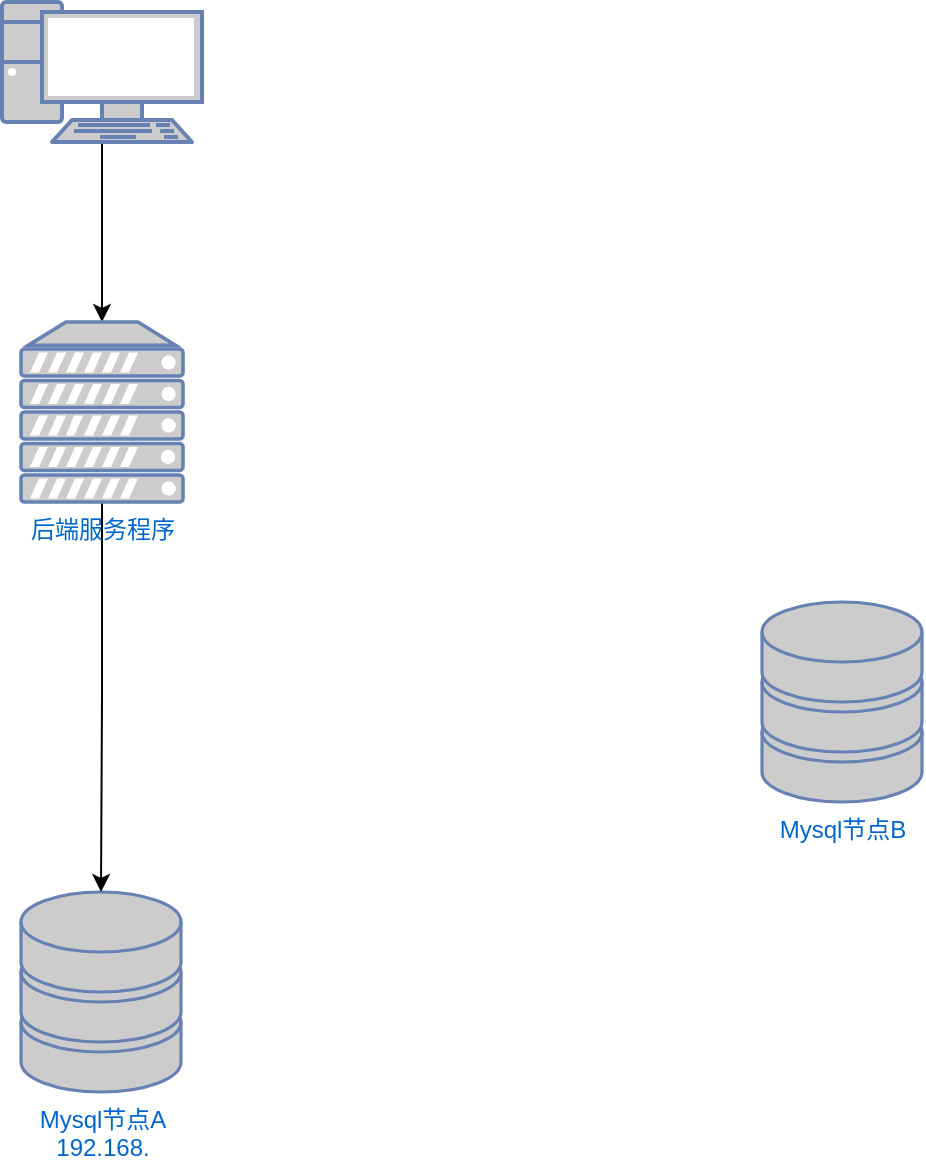 <mxfile version="20.8.16" type="github">
  <diagram name="第 1 页" id="BswIt9UjBe5UcrXF_6dl">
    <mxGraphModel dx="1434" dy="796" grid="1" gridSize="10" guides="1" tooltips="1" connect="1" arrows="1" fold="1" page="1" pageScale="1" pageWidth="827" pageHeight="1169" math="0" shadow="0">
      <root>
        <mxCell id="0" />
        <mxCell id="1" parent="0" />
        <mxCell id="cAEdlz6pTDF4jk9mvGDk-1" value="Mysql节点A&lt;br&gt;192.168." style="fontColor=#0066CC;verticalAlign=top;verticalLabelPosition=bottom;labelPosition=center;align=center;html=1;outlineConnect=0;fillColor=#CCCCCC;strokeColor=#6881B3;gradientColor=none;gradientDirection=north;strokeWidth=2;shape=mxgraph.networks.storage;" vertex="1" parent="1">
          <mxGeometry x="159.5" y="535" width="80" height="100" as="geometry" />
        </mxCell>
        <mxCell id="cAEdlz6pTDF4jk9mvGDk-2" value="Mysql节点B" style="fontColor=#0066CC;verticalAlign=top;verticalLabelPosition=bottom;labelPosition=center;align=center;html=1;outlineConnect=0;fillColor=#CCCCCC;strokeColor=#6881B3;gradientColor=none;gradientDirection=north;strokeWidth=2;shape=mxgraph.networks.storage;" vertex="1" parent="1">
          <mxGeometry x="530" y="390" width="80" height="100" as="geometry" />
        </mxCell>
        <mxCell id="cAEdlz6pTDF4jk9mvGDk-6" style="edgeStyle=orthogonalEdgeStyle;rounded=0;orthogonalLoop=1;jettySize=auto;html=1;entryX=0.5;entryY=0;entryDx=0;entryDy=0;entryPerimeter=0;" edge="1" parent="1" source="cAEdlz6pTDF4jk9mvGDk-3" target="cAEdlz6pTDF4jk9mvGDk-4">
          <mxGeometry relative="1" as="geometry" />
        </mxCell>
        <mxCell id="cAEdlz6pTDF4jk9mvGDk-3" value="" style="fontColor=#0066CC;verticalAlign=top;verticalLabelPosition=bottom;labelPosition=center;align=center;html=1;outlineConnect=0;fillColor=#CCCCCC;strokeColor=#6881B3;gradientColor=none;gradientDirection=north;strokeWidth=2;shape=mxgraph.networks.pc;" vertex="1" parent="1">
          <mxGeometry x="150" y="90" width="100" height="70" as="geometry" />
        </mxCell>
        <mxCell id="cAEdlz6pTDF4jk9mvGDk-7" style="edgeStyle=orthogonalEdgeStyle;rounded=0;orthogonalLoop=1;jettySize=auto;html=1;entryX=0.5;entryY=0;entryDx=0;entryDy=0;entryPerimeter=0;" edge="1" parent="1" source="cAEdlz6pTDF4jk9mvGDk-4" target="cAEdlz6pTDF4jk9mvGDk-1">
          <mxGeometry relative="1" as="geometry" />
        </mxCell>
        <mxCell id="cAEdlz6pTDF4jk9mvGDk-4" value="后端服务程序" style="fontColor=#0066CC;verticalAlign=top;verticalLabelPosition=bottom;labelPosition=center;align=center;html=1;outlineConnect=0;fillColor=#CCCCCC;strokeColor=#6881B3;gradientColor=none;gradientDirection=north;strokeWidth=2;shape=mxgraph.networks.server;" vertex="1" parent="1">
          <mxGeometry x="159.5" y="250" width="81" height="90" as="geometry" />
        </mxCell>
      </root>
    </mxGraphModel>
  </diagram>
</mxfile>
